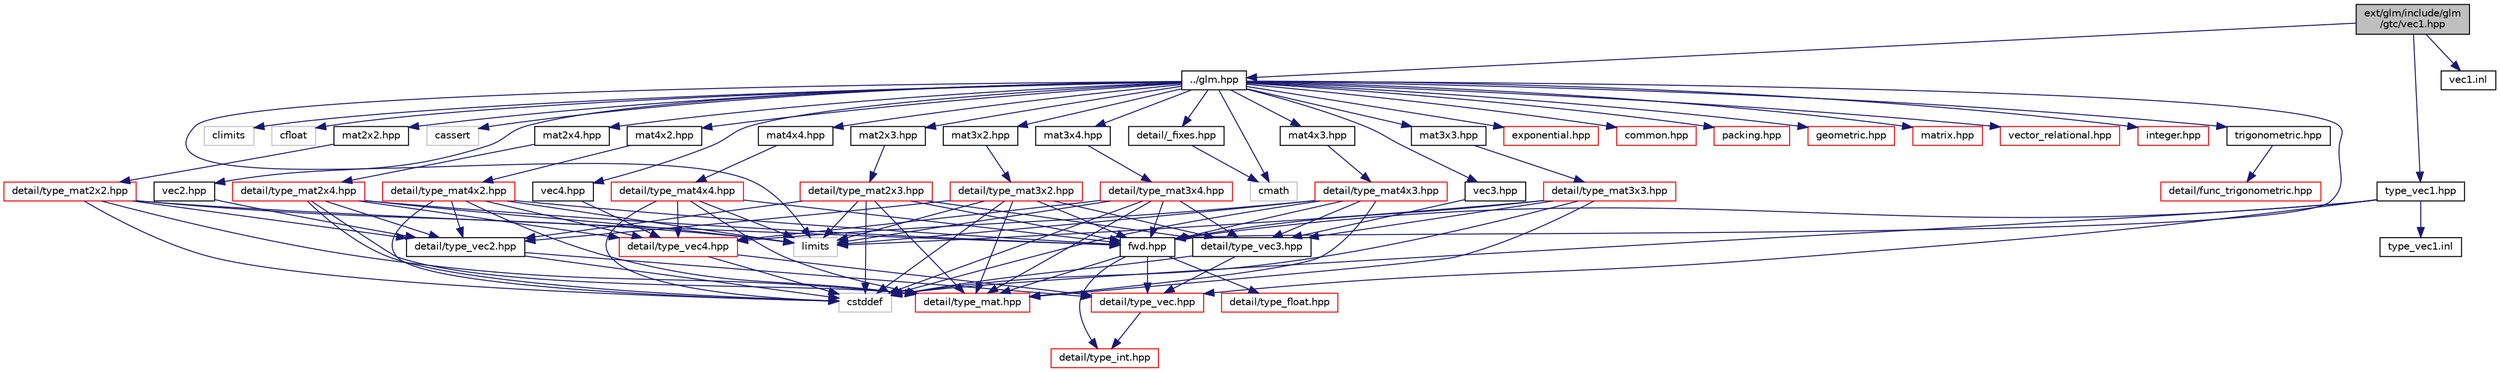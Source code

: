 digraph "ext/glm/include/glm/gtc/vec1.hpp"
{
  edge [fontname="Helvetica",fontsize="10",labelfontname="Helvetica",labelfontsize="10"];
  node [fontname="Helvetica",fontsize="10",shape=record];
  Node1 [label="ext/glm/include/glm\l/gtc/vec1.hpp",height=0.2,width=0.4,color="black", fillcolor="grey75", style="filled" fontcolor="black"];
  Node1 -> Node2 [color="midnightblue",fontsize="10",style="solid",fontname="Helvetica"];
  Node2 [label="../glm.hpp",height=0.2,width=0.4,color="black", fillcolor="white", style="filled",URL="$glm_8hpp.html"];
  Node2 -> Node3 [color="midnightblue",fontsize="10",style="solid",fontname="Helvetica"];
  Node3 [label="detail/_fixes.hpp",height=0.2,width=0.4,color="black", fillcolor="white", style="filled",URL="$__fixes_8hpp.html"];
  Node3 -> Node4 [color="midnightblue",fontsize="10",style="solid",fontname="Helvetica"];
  Node4 [label="cmath",height=0.2,width=0.4,color="grey75", fillcolor="white", style="filled"];
  Node2 -> Node4 [color="midnightblue",fontsize="10",style="solid",fontname="Helvetica"];
  Node2 -> Node5 [color="midnightblue",fontsize="10",style="solid",fontname="Helvetica"];
  Node5 [label="climits",height=0.2,width=0.4,color="grey75", fillcolor="white", style="filled"];
  Node2 -> Node6 [color="midnightblue",fontsize="10",style="solid",fontname="Helvetica"];
  Node6 [label="cfloat",height=0.2,width=0.4,color="grey75", fillcolor="white", style="filled"];
  Node2 -> Node7 [color="midnightblue",fontsize="10",style="solid",fontname="Helvetica"];
  Node7 [label="limits",height=0.2,width=0.4,color="grey75", fillcolor="white", style="filled"];
  Node2 -> Node8 [color="midnightblue",fontsize="10",style="solid",fontname="Helvetica"];
  Node8 [label="cassert",height=0.2,width=0.4,color="grey75", fillcolor="white", style="filled"];
  Node2 -> Node9 [color="midnightblue",fontsize="10",style="solid",fontname="Helvetica"];
  Node9 [label="fwd.hpp",height=0.2,width=0.4,color="black", fillcolor="white", style="filled",URL="$fwd_8hpp.html"];
  Node9 -> Node10 [color="midnightblue",fontsize="10",style="solid",fontname="Helvetica"];
  Node10 [label="detail/type_int.hpp",height=0.2,width=0.4,color="red", fillcolor="white", style="filled",URL="$type__int_8hpp.html"];
  Node9 -> Node11 [color="midnightblue",fontsize="10",style="solid",fontname="Helvetica"];
  Node11 [label="detail/type_float.hpp",height=0.2,width=0.4,color="red", fillcolor="white", style="filled",URL="$type__float_8hpp.html"];
  Node9 -> Node12 [color="midnightblue",fontsize="10",style="solid",fontname="Helvetica"];
  Node12 [label="detail/type_vec.hpp",height=0.2,width=0.4,color="red", fillcolor="white", style="filled",URL="$type__vec_8hpp.html"];
  Node12 -> Node10 [color="midnightblue",fontsize="10",style="solid",fontname="Helvetica"];
  Node9 -> Node13 [color="midnightblue",fontsize="10",style="solid",fontname="Helvetica"];
  Node13 [label="detail/type_mat.hpp",height=0.2,width=0.4,color="red", fillcolor="white", style="filled",URL="$type__mat_8hpp.html"];
  Node2 -> Node14 [color="midnightblue",fontsize="10",style="solid",fontname="Helvetica"];
  Node14 [label="vec2.hpp",height=0.2,width=0.4,color="black", fillcolor="white", style="filled",URL="$vec2_8hpp.html"];
  Node14 -> Node15 [color="midnightblue",fontsize="10",style="solid",fontname="Helvetica"];
  Node15 [label="detail/type_vec2.hpp",height=0.2,width=0.4,color="black", fillcolor="white", style="filled",URL="$type__vec2_8hpp.html"];
  Node15 -> Node12 [color="midnightblue",fontsize="10",style="solid",fontname="Helvetica"];
  Node15 -> Node16 [color="midnightblue",fontsize="10",style="solid",fontname="Helvetica"];
  Node16 [label="cstddef",height=0.2,width=0.4,color="grey75", fillcolor="white", style="filled"];
  Node2 -> Node17 [color="midnightblue",fontsize="10",style="solid",fontname="Helvetica"];
  Node17 [label="vec3.hpp",height=0.2,width=0.4,color="black", fillcolor="white", style="filled",URL="$vec3_8hpp.html"];
  Node17 -> Node18 [color="midnightblue",fontsize="10",style="solid",fontname="Helvetica"];
  Node18 [label="detail/type_vec3.hpp",height=0.2,width=0.4,color="black", fillcolor="white", style="filled",URL="$type__vec3_8hpp.html"];
  Node18 -> Node12 [color="midnightblue",fontsize="10",style="solid",fontname="Helvetica"];
  Node18 -> Node16 [color="midnightblue",fontsize="10",style="solid",fontname="Helvetica"];
  Node2 -> Node19 [color="midnightblue",fontsize="10",style="solid",fontname="Helvetica"];
  Node19 [label="vec4.hpp",height=0.2,width=0.4,color="black", fillcolor="white", style="filled",URL="$vec4_8hpp.html"];
  Node19 -> Node20 [color="midnightblue",fontsize="10",style="solid",fontname="Helvetica"];
  Node20 [label="detail/type_vec4.hpp",height=0.2,width=0.4,color="red", fillcolor="white", style="filled",URL="$type__vec4_8hpp.html"];
  Node20 -> Node12 [color="midnightblue",fontsize="10",style="solid",fontname="Helvetica"];
  Node20 -> Node16 [color="midnightblue",fontsize="10",style="solid",fontname="Helvetica"];
  Node2 -> Node21 [color="midnightblue",fontsize="10",style="solid",fontname="Helvetica"];
  Node21 [label="mat2x2.hpp",height=0.2,width=0.4,color="black", fillcolor="white", style="filled",URL="$mat2x2_8hpp.html"];
  Node21 -> Node22 [color="midnightblue",fontsize="10",style="solid",fontname="Helvetica"];
  Node22 [label="detail/type_mat2x2.hpp",height=0.2,width=0.4,color="red", fillcolor="white", style="filled",URL="$type__mat2x2_8hpp.html"];
  Node22 -> Node9 [color="midnightblue",fontsize="10",style="solid",fontname="Helvetica"];
  Node22 -> Node15 [color="midnightblue",fontsize="10",style="solid",fontname="Helvetica"];
  Node22 -> Node13 [color="midnightblue",fontsize="10",style="solid",fontname="Helvetica"];
  Node22 -> Node7 [color="midnightblue",fontsize="10",style="solid",fontname="Helvetica"];
  Node22 -> Node16 [color="midnightblue",fontsize="10",style="solid",fontname="Helvetica"];
  Node2 -> Node23 [color="midnightblue",fontsize="10",style="solid",fontname="Helvetica"];
  Node23 [label="mat2x3.hpp",height=0.2,width=0.4,color="black", fillcolor="white", style="filled",URL="$mat2x3_8hpp.html"];
  Node23 -> Node24 [color="midnightblue",fontsize="10",style="solid",fontname="Helvetica"];
  Node24 [label="detail/type_mat2x3.hpp",height=0.2,width=0.4,color="red", fillcolor="white", style="filled",URL="$type__mat2x3_8hpp.html"];
  Node24 -> Node9 [color="midnightblue",fontsize="10",style="solid",fontname="Helvetica"];
  Node24 -> Node15 [color="midnightblue",fontsize="10",style="solid",fontname="Helvetica"];
  Node24 -> Node18 [color="midnightblue",fontsize="10",style="solid",fontname="Helvetica"];
  Node24 -> Node13 [color="midnightblue",fontsize="10",style="solid",fontname="Helvetica"];
  Node24 -> Node7 [color="midnightblue",fontsize="10",style="solid",fontname="Helvetica"];
  Node24 -> Node16 [color="midnightblue",fontsize="10",style="solid",fontname="Helvetica"];
  Node2 -> Node25 [color="midnightblue",fontsize="10",style="solid",fontname="Helvetica"];
  Node25 [label="mat2x4.hpp",height=0.2,width=0.4,color="black", fillcolor="white", style="filled",URL="$mat2x4_8hpp.html"];
  Node25 -> Node26 [color="midnightblue",fontsize="10",style="solid",fontname="Helvetica"];
  Node26 [label="detail/type_mat2x4.hpp",height=0.2,width=0.4,color="red", fillcolor="white", style="filled",URL="$type__mat2x4_8hpp.html"];
  Node26 -> Node9 [color="midnightblue",fontsize="10",style="solid",fontname="Helvetica"];
  Node26 -> Node15 [color="midnightblue",fontsize="10",style="solid",fontname="Helvetica"];
  Node26 -> Node20 [color="midnightblue",fontsize="10",style="solid",fontname="Helvetica"];
  Node26 -> Node13 [color="midnightblue",fontsize="10",style="solid",fontname="Helvetica"];
  Node26 -> Node7 [color="midnightblue",fontsize="10",style="solid",fontname="Helvetica"];
  Node26 -> Node16 [color="midnightblue",fontsize="10",style="solid",fontname="Helvetica"];
  Node2 -> Node27 [color="midnightblue",fontsize="10",style="solid",fontname="Helvetica"];
  Node27 [label="mat3x2.hpp",height=0.2,width=0.4,color="black", fillcolor="white", style="filled",URL="$mat3x2_8hpp.html"];
  Node27 -> Node28 [color="midnightblue",fontsize="10",style="solid",fontname="Helvetica"];
  Node28 [label="detail/type_mat3x2.hpp",height=0.2,width=0.4,color="red", fillcolor="white", style="filled",URL="$type__mat3x2_8hpp.html"];
  Node28 -> Node9 [color="midnightblue",fontsize="10",style="solid",fontname="Helvetica"];
  Node28 -> Node15 [color="midnightblue",fontsize="10",style="solid",fontname="Helvetica"];
  Node28 -> Node18 [color="midnightblue",fontsize="10",style="solid",fontname="Helvetica"];
  Node28 -> Node13 [color="midnightblue",fontsize="10",style="solid",fontname="Helvetica"];
  Node28 -> Node7 [color="midnightblue",fontsize="10",style="solid",fontname="Helvetica"];
  Node28 -> Node16 [color="midnightblue",fontsize="10",style="solid",fontname="Helvetica"];
  Node2 -> Node29 [color="midnightblue",fontsize="10",style="solid",fontname="Helvetica"];
  Node29 [label="mat3x3.hpp",height=0.2,width=0.4,color="black", fillcolor="white", style="filled",URL="$mat3x3_8hpp.html"];
  Node29 -> Node30 [color="midnightblue",fontsize="10",style="solid",fontname="Helvetica"];
  Node30 [label="detail/type_mat3x3.hpp",height=0.2,width=0.4,color="red", fillcolor="white", style="filled",URL="$type__mat3x3_8hpp.html"];
  Node30 -> Node9 [color="midnightblue",fontsize="10",style="solid",fontname="Helvetica"];
  Node30 -> Node18 [color="midnightblue",fontsize="10",style="solid",fontname="Helvetica"];
  Node30 -> Node13 [color="midnightblue",fontsize="10",style="solid",fontname="Helvetica"];
  Node30 -> Node7 [color="midnightblue",fontsize="10",style="solid",fontname="Helvetica"];
  Node30 -> Node16 [color="midnightblue",fontsize="10",style="solid",fontname="Helvetica"];
  Node2 -> Node31 [color="midnightblue",fontsize="10",style="solid",fontname="Helvetica"];
  Node31 [label="mat3x4.hpp",height=0.2,width=0.4,color="black", fillcolor="white", style="filled",URL="$mat3x4_8hpp.html"];
  Node31 -> Node32 [color="midnightblue",fontsize="10",style="solid",fontname="Helvetica"];
  Node32 [label="detail/type_mat3x4.hpp",height=0.2,width=0.4,color="red", fillcolor="white", style="filled",URL="$type__mat3x4_8hpp.html"];
  Node32 -> Node9 [color="midnightblue",fontsize="10",style="solid",fontname="Helvetica"];
  Node32 -> Node18 [color="midnightblue",fontsize="10",style="solid",fontname="Helvetica"];
  Node32 -> Node20 [color="midnightblue",fontsize="10",style="solid",fontname="Helvetica"];
  Node32 -> Node13 [color="midnightblue",fontsize="10",style="solid",fontname="Helvetica"];
  Node32 -> Node7 [color="midnightblue",fontsize="10",style="solid",fontname="Helvetica"];
  Node32 -> Node16 [color="midnightblue",fontsize="10",style="solid",fontname="Helvetica"];
  Node2 -> Node33 [color="midnightblue",fontsize="10",style="solid",fontname="Helvetica"];
  Node33 [label="mat4x2.hpp",height=0.2,width=0.4,color="black", fillcolor="white", style="filled",URL="$mat4x2_8hpp.html"];
  Node33 -> Node34 [color="midnightblue",fontsize="10",style="solid",fontname="Helvetica"];
  Node34 [label="detail/type_mat4x2.hpp",height=0.2,width=0.4,color="red", fillcolor="white", style="filled",URL="$type__mat4x2_8hpp.html"];
  Node34 -> Node9 [color="midnightblue",fontsize="10",style="solid",fontname="Helvetica"];
  Node34 -> Node15 [color="midnightblue",fontsize="10",style="solid",fontname="Helvetica"];
  Node34 -> Node20 [color="midnightblue",fontsize="10",style="solid",fontname="Helvetica"];
  Node34 -> Node13 [color="midnightblue",fontsize="10",style="solid",fontname="Helvetica"];
  Node34 -> Node7 [color="midnightblue",fontsize="10",style="solid",fontname="Helvetica"];
  Node34 -> Node16 [color="midnightblue",fontsize="10",style="solid",fontname="Helvetica"];
  Node2 -> Node35 [color="midnightblue",fontsize="10",style="solid",fontname="Helvetica"];
  Node35 [label="mat4x3.hpp",height=0.2,width=0.4,color="black", fillcolor="white", style="filled",URL="$mat4x3_8hpp_source.html"];
  Node35 -> Node36 [color="midnightblue",fontsize="10",style="solid",fontname="Helvetica"];
  Node36 [label="detail/type_mat4x3.hpp",height=0.2,width=0.4,color="red", fillcolor="white", style="filled",URL="$type__mat4x3_8hpp.html"];
  Node36 -> Node9 [color="midnightblue",fontsize="10",style="solid",fontname="Helvetica"];
  Node36 -> Node18 [color="midnightblue",fontsize="10",style="solid",fontname="Helvetica"];
  Node36 -> Node20 [color="midnightblue",fontsize="10",style="solid",fontname="Helvetica"];
  Node36 -> Node13 [color="midnightblue",fontsize="10",style="solid",fontname="Helvetica"];
  Node36 -> Node7 [color="midnightblue",fontsize="10",style="solid",fontname="Helvetica"];
  Node36 -> Node16 [color="midnightblue",fontsize="10",style="solid",fontname="Helvetica"];
  Node2 -> Node37 [color="midnightblue",fontsize="10",style="solid",fontname="Helvetica"];
  Node37 [label="mat4x4.hpp",height=0.2,width=0.4,color="black", fillcolor="white", style="filled",URL="$mat4x4_8hpp.html"];
  Node37 -> Node38 [color="midnightblue",fontsize="10",style="solid",fontname="Helvetica"];
  Node38 [label="detail/type_mat4x4.hpp",height=0.2,width=0.4,color="red", fillcolor="white", style="filled",URL="$type__mat4x4_8hpp.html"];
  Node38 -> Node9 [color="midnightblue",fontsize="10",style="solid",fontname="Helvetica"];
  Node38 -> Node20 [color="midnightblue",fontsize="10",style="solid",fontname="Helvetica"];
  Node38 -> Node13 [color="midnightblue",fontsize="10",style="solid",fontname="Helvetica"];
  Node38 -> Node7 [color="midnightblue",fontsize="10",style="solid",fontname="Helvetica"];
  Node38 -> Node16 [color="midnightblue",fontsize="10",style="solid",fontname="Helvetica"];
  Node2 -> Node39 [color="midnightblue",fontsize="10",style="solid",fontname="Helvetica"];
  Node39 [label="trigonometric.hpp",height=0.2,width=0.4,color="black", fillcolor="white", style="filled",URL="$trigonometric_8hpp.html"];
  Node39 -> Node40 [color="midnightblue",fontsize="10",style="solid",fontname="Helvetica"];
  Node40 [label="detail/func_trigonometric.hpp",height=0.2,width=0.4,color="red", fillcolor="white", style="filled",URL="$func__trigonometric_8hpp.html"];
  Node2 -> Node41 [color="midnightblue",fontsize="10",style="solid",fontname="Helvetica"];
  Node41 [label="exponential.hpp",height=0.2,width=0.4,color="red", fillcolor="white", style="filled",URL="$exponential_8hpp.html"];
  Node2 -> Node42 [color="midnightblue",fontsize="10",style="solid",fontname="Helvetica"];
  Node42 [label="common.hpp",height=0.2,width=0.4,color="red", fillcolor="white", style="filled",URL="$common_8hpp.html"];
  Node2 -> Node43 [color="midnightblue",fontsize="10",style="solid",fontname="Helvetica"];
  Node43 [label="packing.hpp",height=0.2,width=0.4,color="red", fillcolor="white", style="filled",URL="$packing_8hpp.html"];
  Node2 -> Node44 [color="midnightblue",fontsize="10",style="solid",fontname="Helvetica"];
  Node44 [label="geometric.hpp",height=0.2,width=0.4,color="red", fillcolor="white", style="filled",URL="$geometric_8hpp.html"];
  Node2 -> Node45 [color="midnightblue",fontsize="10",style="solid",fontname="Helvetica"];
  Node45 [label="matrix.hpp",height=0.2,width=0.4,color="red", fillcolor="white", style="filled",URL="$matrix_8hpp.html"];
  Node2 -> Node46 [color="midnightblue",fontsize="10",style="solid",fontname="Helvetica"];
  Node46 [label="vector_relational.hpp",height=0.2,width=0.4,color="red", fillcolor="white", style="filled",URL="$vector__relational_8hpp.html"];
  Node2 -> Node47 [color="midnightblue",fontsize="10",style="solid",fontname="Helvetica"];
  Node47 [label="integer.hpp",height=0.2,width=0.4,color="red", fillcolor="white", style="filled",URL="$integer_8hpp.html"];
  Node1 -> Node48 [color="midnightblue",fontsize="10",style="solid",fontname="Helvetica"];
  Node48 [label="type_vec1.hpp",height=0.2,width=0.4,color="black", fillcolor="white", style="filled",URL="$type__vec1_8hpp.html"];
  Node48 -> Node9 [color="midnightblue",fontsize="10",style="solid",fontname="Helvetica"];
  Node48 -> Node12 [color="midnightblue",fontsize="10",style="solid",fontname="Helvetica"];
  Node48 -> Node16 [color="midnightblue",fontsize="10",style="solid",fontname="Helvetica"];
  Node48 -> Node49 [color="midnightblue",fontsize="10",style="solid",fontname="Helvetica"];
  Node49 [label="type_vec1.inl",height=0.2,width=0.4,color="black", fillcolor="white", style="filled",URL="$type__vec1_8inl.html"];
  Node1 -> Node50 [color="midnightblue",fontsize="10",style="solid",fontname="Helvetica"];
  Node50 [label="vec1.inl",height=0.2,width=0.4,color="black", fillcolor="white", style="filled",URL="$vec1_8inl.html"];
}
